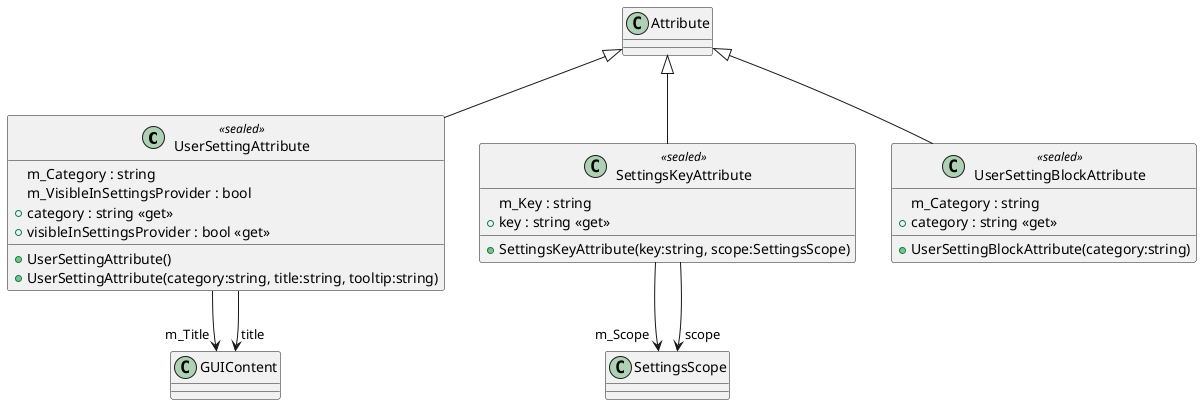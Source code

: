 @startuml
class UserSettingAttribute <<sealed>> {
    m_Category : string
    m_VisibleInSettingsProvider : bool
    + category : string <<get>>
    + visibleInSettingsProvider : bool <<get>>
    + UserSettingAttribute()
    + UserSettingAttribute(category:string, title:string, tooltip:string)
}
class SettingsKeyAttribute <<sealed>> {
    m_Key : string
    + key : string <<get>>
    + SettingsKeyAttribute(key:string, scope:SettingsScope)
}
class UserSettingBlockAttribute <<sealed>> {
    m_Category : string
    + category : string <<get>>
    + UserSettingBlockAttribute(category:string)
}
Attribute <|-- UserSettingAttribute
UserSettingAttribute --> "m_Title" GUIContent
UserSettingAttribute --> "title" GUIContent
Attribute <|-- SettingsKeyAttribute
SettingsKeyAttribute --> "m_Scope" SettingsScope
SettingsKeyAttribute --> "scope" SettingsScope
Attribute <|-- UserSettingBlockAttribute
@enduml
